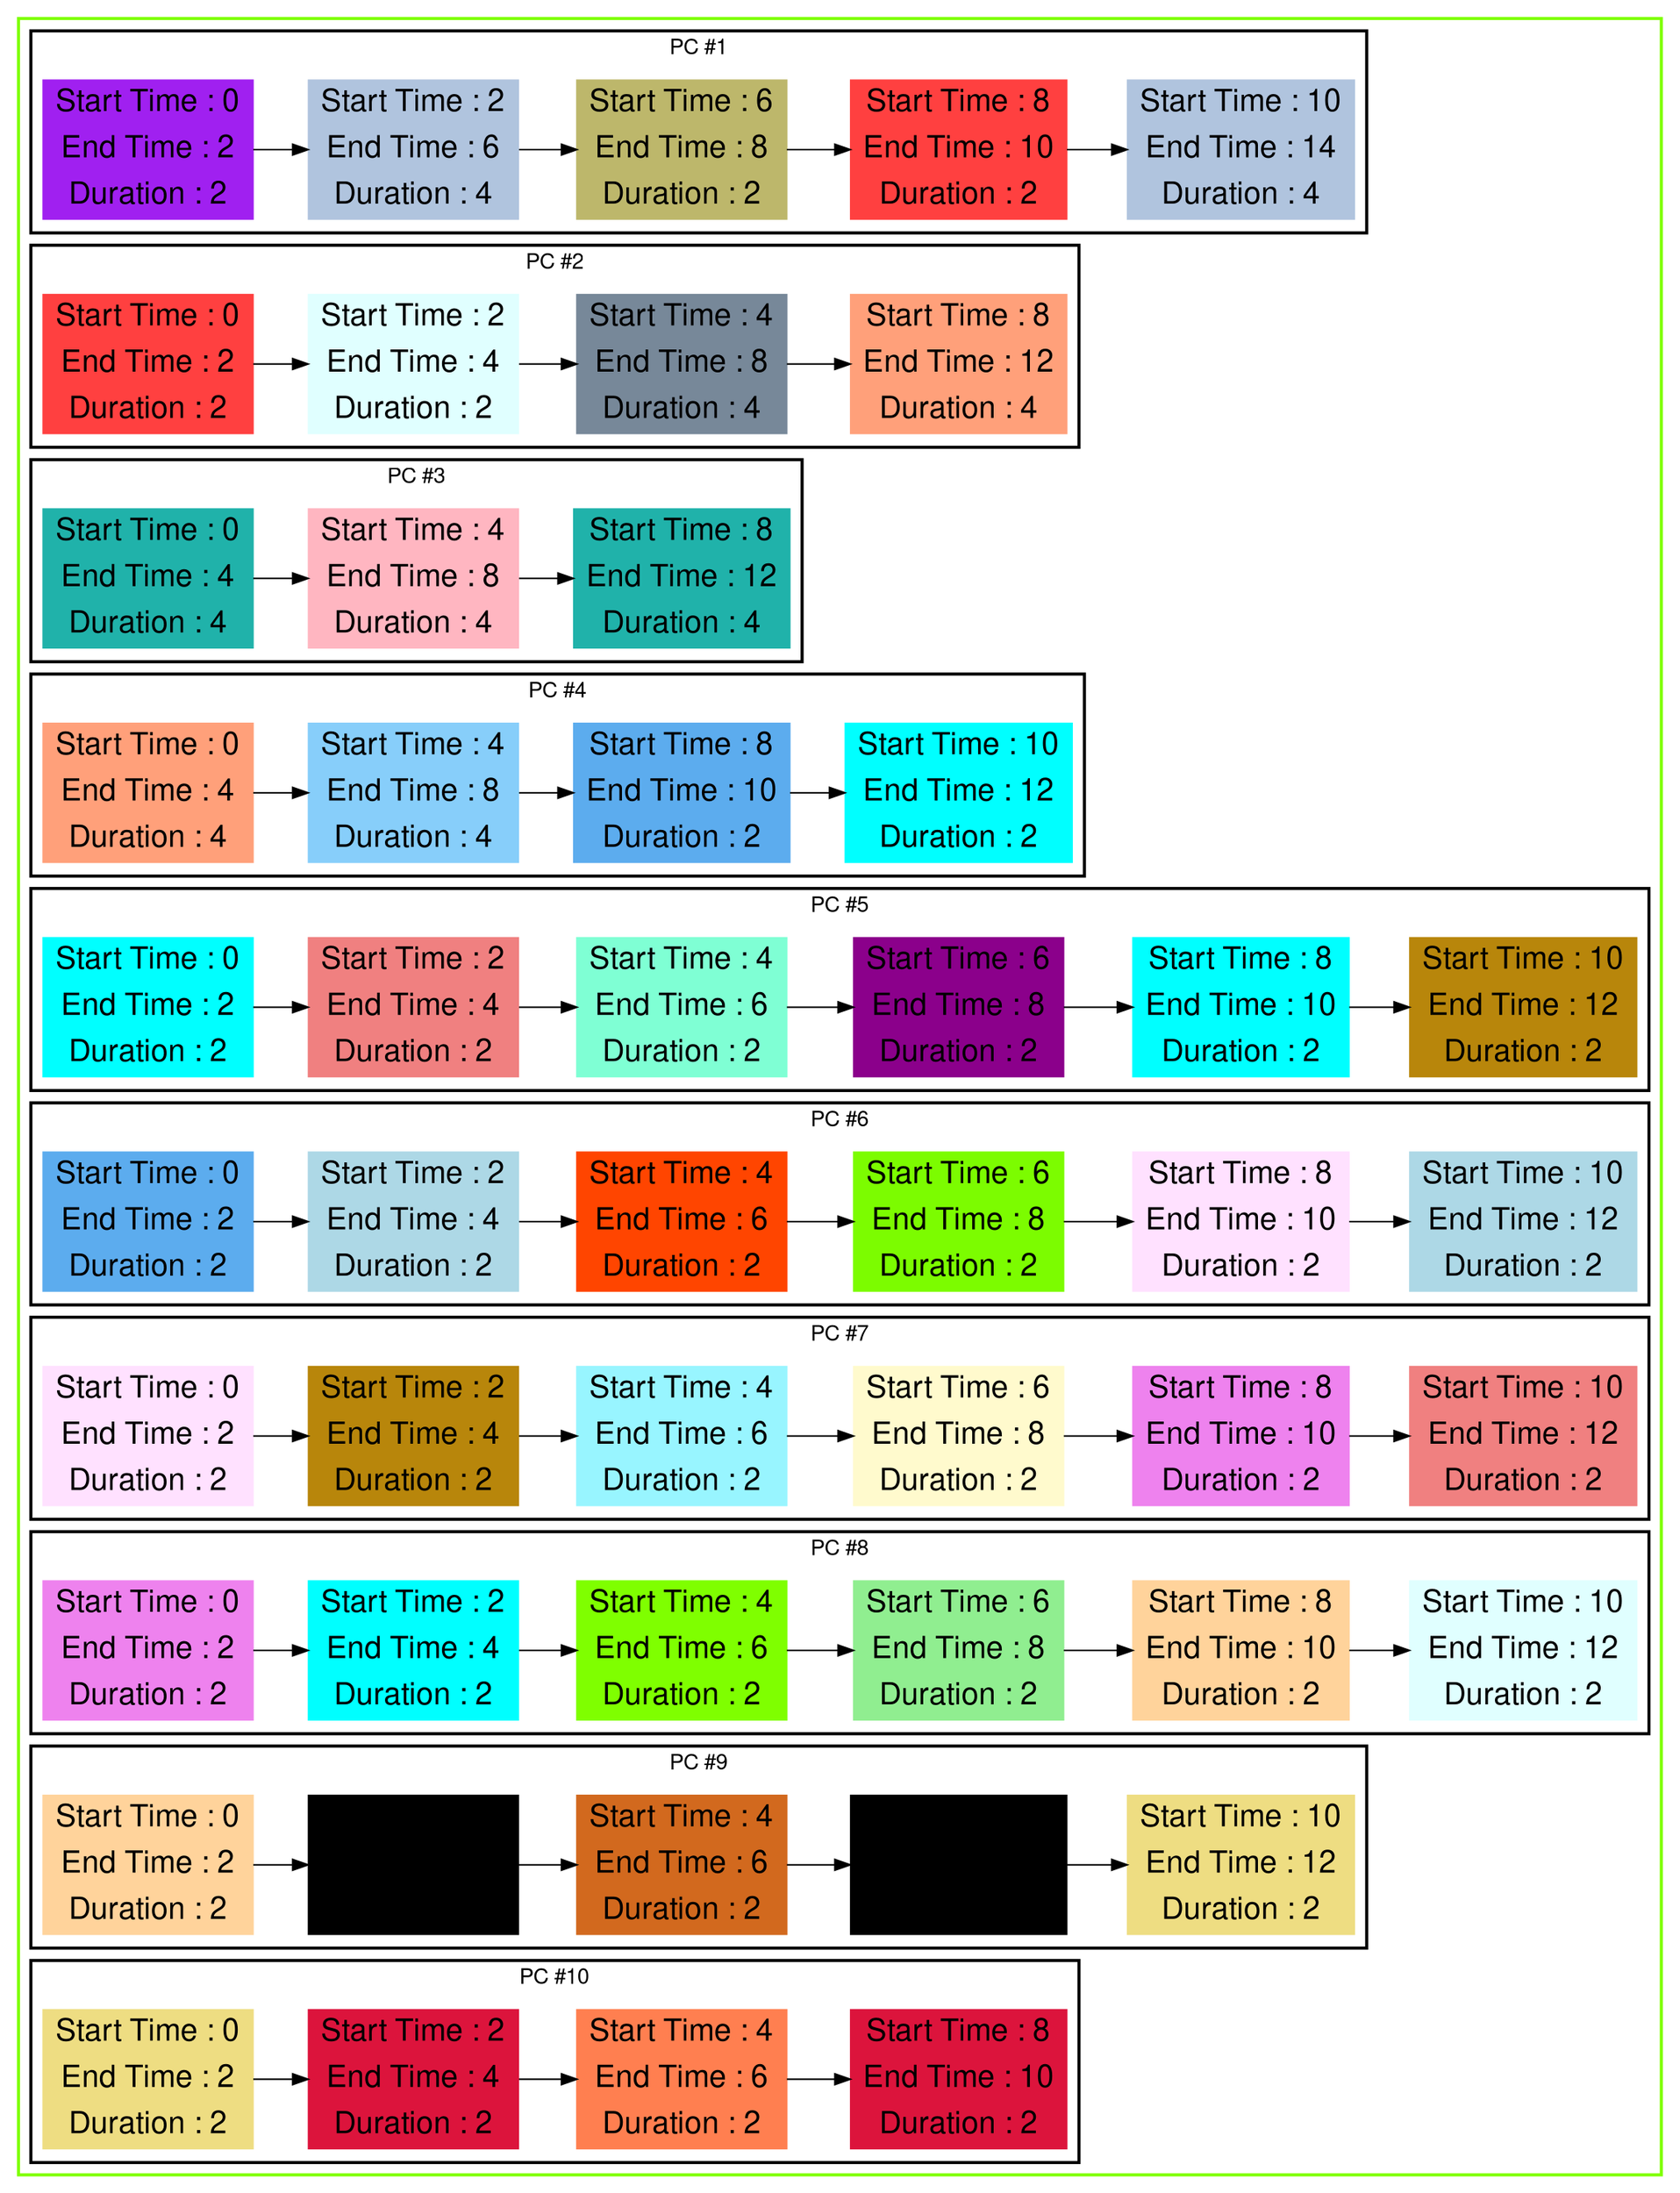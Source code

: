 digraph G {

fontname="Helvetica,Arial,sans-serif"
node [fontname="Helvetica,Arial,sans-serif"]
edge [fontname="Helvetica,Arial,sans-serif"]
graph [rankdir = "LR"];
node [fontsize = "20" shape = "ellipse"];

    subgraph cluster_Mod_0{
        color =chartreuse
        style = bold
        subgraph cluster_0{
           node [style=filled]
           color = black


            "node6" [
               label = "Start Time : 0 | End Time : 2 | Duration : 2"
               shape = "record"
               color = x11purple
            ]

            "node47" [
               label = "Start Time : 2 | End Time : 6 | Duration : 4"
               shape = "record"
               color = lightsteelblue
            ]

            "node27" [
               label = "Start Time : 6 | End Time : 8 | Duration : 2"
               shape = "record"
               color = darkkhaki
            ]

            "node12" [
               label = "Start Time : 8 | End Time : 10 | Duration : 2"
               shape = "record"
               color = brown1
            ]

            "node48" [
               label = "Start Time : 10 | End Time : 14 | Duration : 4"
               shape = "record"
               color = lightsteelblue
            ]

            node6 -> node47 -> node27 -> node12 -> node48

            label = "PC #1"

        }
        subgraph cluster_1{
           node [style=filled]
           color = black


            "node11" [
               label = "Start Time : 0 | End Time : 2 | Duration : 2"
               shape = "record"
               color = brown1
            ]

            "node35" [
               label = "Start Time : 2 | End Time : 4 | Duration : 2"
               shape = "record"
               color = lightcyan
            ]

            "node46" [
               label = "Start Time : 4 | End Time : 8 | Duration : 4"
               shape = "record"
               color = lightslategray
            ]

            "node42" [
               label = "Start Time : 8 | End Time : 12 | Duration : 4"
               shape = "record"
               color = lightsalmon
            ]

            node11 -> node35 -> node46 -> node42

            label = "PC #2"

        }
        subgraph cluster_2{
           node [style=filled]
           color = black


            "node43" [
               label = "Start Time : 0 | End Time : 4 | Duration : 4"
               shape = "record"
               color = lightseagreen
            ]

            "node40" [
               label = "Start Time : 4 | End Time : 8 | Duration : 4"
               shape = "record"
               color = lightpink
            ]

            "node44" [
               label = "Start Time : 8 | End Time : 12 | Duration : 4"
               shape = "record"
               color = lightseagreen
            ]

            node43 -> node40 -> node44

            label = "PC #3"

        }
        subgraph cluster_3{
           node [style=filled]
           color = black


            "node41" [
               label = "Start Time : 0 | End Time : 4 | Duration : 4"
               shape = "record"
               color = lightsalmon
            ]

            "node45" [
               label = "Start Time : 4 | End Time : 8 | Duration : 4"
               shape = "record"
               color = lightskyblue
            ]

            "node1" [
               label = "Start Time : 8 | End Time : 10 | Duration : 2"
               shape = "record"
               color = steelblue2
            ]

            "node24" [
               label = "Start Time : 10 | End Time : 12 | Duration : 2"
               shape = "record"
               color = cyan
            ]

            node41 -> node45 -> node1 -> node24

            label = "PC #4"

        }
        subgraph cluster_4{
           node [style=filled]
           color = black


            "node2" [
               label = "Start Time : 0 | End Time : 2 | Duration : 2"
               shape = "record"
               color = aqua
            ]

            "node33" [
               label = "Start Time : 2 | End Time : 4 | Duration : 2"
               shape = "record"
               color = lightcoral
            ]

            "node4" [
               label = "Start Time : 4 | End Time : 6 | Duration : 2"
               shape = "record"
               color = aquamarine
            ]

            "node28" [
               label = "Start Time : 6 | End Time : 8 | Duration : 2"
               shape = "record"
               color = darkmagenta
            ]

            "node3" [
               label = "Start Time : 8 | End Time : 10 | Duration : 2"
               shape = "record"
               color = aqua
            ]

            "node26" [
               label = "Start Time : 10 | End Time : 12 | Duration : 2"
               shape = "record"
               color = darkgoldenrod
            ]

            node2 -> node33 -> node4 -> node28 -> node3 -> node26

            label = "PC #5"

        }
        subgraph cluster_5{
           node [style=filled]
           color = black


            "node0" [
               label = "Start Time : 0 | End Time : 2 | Duration : 2"
               shape = "record"
               color = steelblue2
            ]

            "node31" [
               label = "Start Time : 2 | End Time : 4 | Duration : 2"
               shape = "record"
               color = lightblue
            ]

            "node5" [
               label = "Start Time : 4 | End Time : 6 | Duration : 2"
               shape = "record"
               color = orangered1
            ]

            "node29" [
               label = "Start Time : 6 | End Time : 8 | Duration : 2"
               shape = "record"
               color = lawngreen
            ]

            "node8" [
               label = "Start Time : 8 | End Time : 10 | Duration : 2"
               shape = "record"
               color = thistle1
            ]

            "node32" [
               label = "Start Time : 10 | End Time : 12 | Duration : 2"
               shape = "record"
               color = lightblue
            ]

            node0 -> node31 -> node5 -> node29 -> node8 -> node32

            label = "PC #6"

        }
        subgraph cluster_6{
           node [style=filled]
           color = black


            "node7" [
               label = "Start Time : 0 | End Time : 2 | Duration : 2"
               shape = "record"
               color = thistle1
            ]

            "node25" [
               label = "Start Time : 2 | End Time : 4 | Duration : 2"
               shape = "record"
               color = darkgoldenrod
            ]

            "node15" [
               label = "Start Time : 4 | End Time : 6 | Duration : 2"
               shape = "record"
               color = cadetblue1
            ]

            "node30" [
               label = "Start Time : 6 | End Time : 8 | Duration : 2"
               shape = "record"
               color = lemonchiffon
            ]

            "node10" [
               label = "Start Time : 8 | End Time : 10 | Duration : 2"
               shape = "record"
               color = violet
            ]

            "node34" [
               label = "Start Time : 10 | End Time : 12 | Duration : 2"
               shape = "record"
               color = lightcoral
            ]

            node7 -> node25 -> node15 -> node30 -> node10 -> node34

            label = "PC #7"

        }
        subgraph cluster_7{
           node [style=filled]
           color = black


            "node9" [
               label = "Start Time : 0 | End Time : 2 | Duration : 2"
               shape = "record"
               color = violet
            ]

            "node23" [
               label = "Start Time : 2 | End Time : 4 | Duration : 2"
               shape = "record"
               color = cyan
            ]

            "node16" [
               label = "Start Time : 4 | End Time : 6 | Duration : 2"
               shape = "record"
               color = chartreuse
            ]

            "node39" [
               label = "Start Time : 6 | End Time : 8 | Duration : 2"
               shape = "record"
               color = lightgreen
            ]

            "node14" [
               label = "Start Time : 8 | End Time : 10 | Duration : 2"
               shape = "record"
               color = burlywood1
            ]

            "node36" [
               label = "Start Time : 10 | End Time : 12 | Duration : 2"
               shape = "record"
               color = lightcyan
            ]

            node9 -> node23 -> node16 -> node39 -> node14 -> node36

            label = "PC #8"

        }
        subgraph cluster_8{
           node [style=filled]
           color = black


            "node13" [
               label = "Start Time : 0 | End Time : 2 | Duration : 2"
               shape = "record"
               color = burlywood1
            ]

            "node19" [
               label = "Start Time : 2 | End Time : 4 | Duration : 2"
               shape = "record"
               color = cornflower
            ]

            "node17" [
               label = "Start Time : 4 | End Time : 6 | Duration : 2"
               shape = "record"
               color = chocolate
            ]

            "node20" [
               label = "Start Time : 8 | End Time : 10 | Duration : 2"
               shape = "record"
               color = cornflower
            ]

            "node38" [
               label = "Start Time : 10 | End Time : 12 | Duration : 2"
               shape = "record"
               color = lightgoldenrod
            ]

            node13 -> node19 -> node17 -> node20 -> node38

            label = "PC #9"

        }
        subgraph cluster_9{
           node [style=filled]
           color = black


            "node37" [
               label = "Start Time : 0 | End Time : 2 | Duration : 2"
               shape = "record"
               color = lightgoldenrod
            ]

            "node21" [
               label = "Start Time : 2 | End Time : 4 | Duration : 2"
               shape = "record"
               color = crimson
            ]

            "node18" [
               label = "Start Time : 4 | End Time : 6 | Duration : 2"
               shape = "record"
               color = coral
            ]

            "node22" [
               label = "Start Time : 8 | End Time : 10 | Duration : 2"
               shape = "record"
               color = crimson
            ]

            node37 -> node21 -> node18 -> node22

            label = "PC #10"

        }
    }




}

